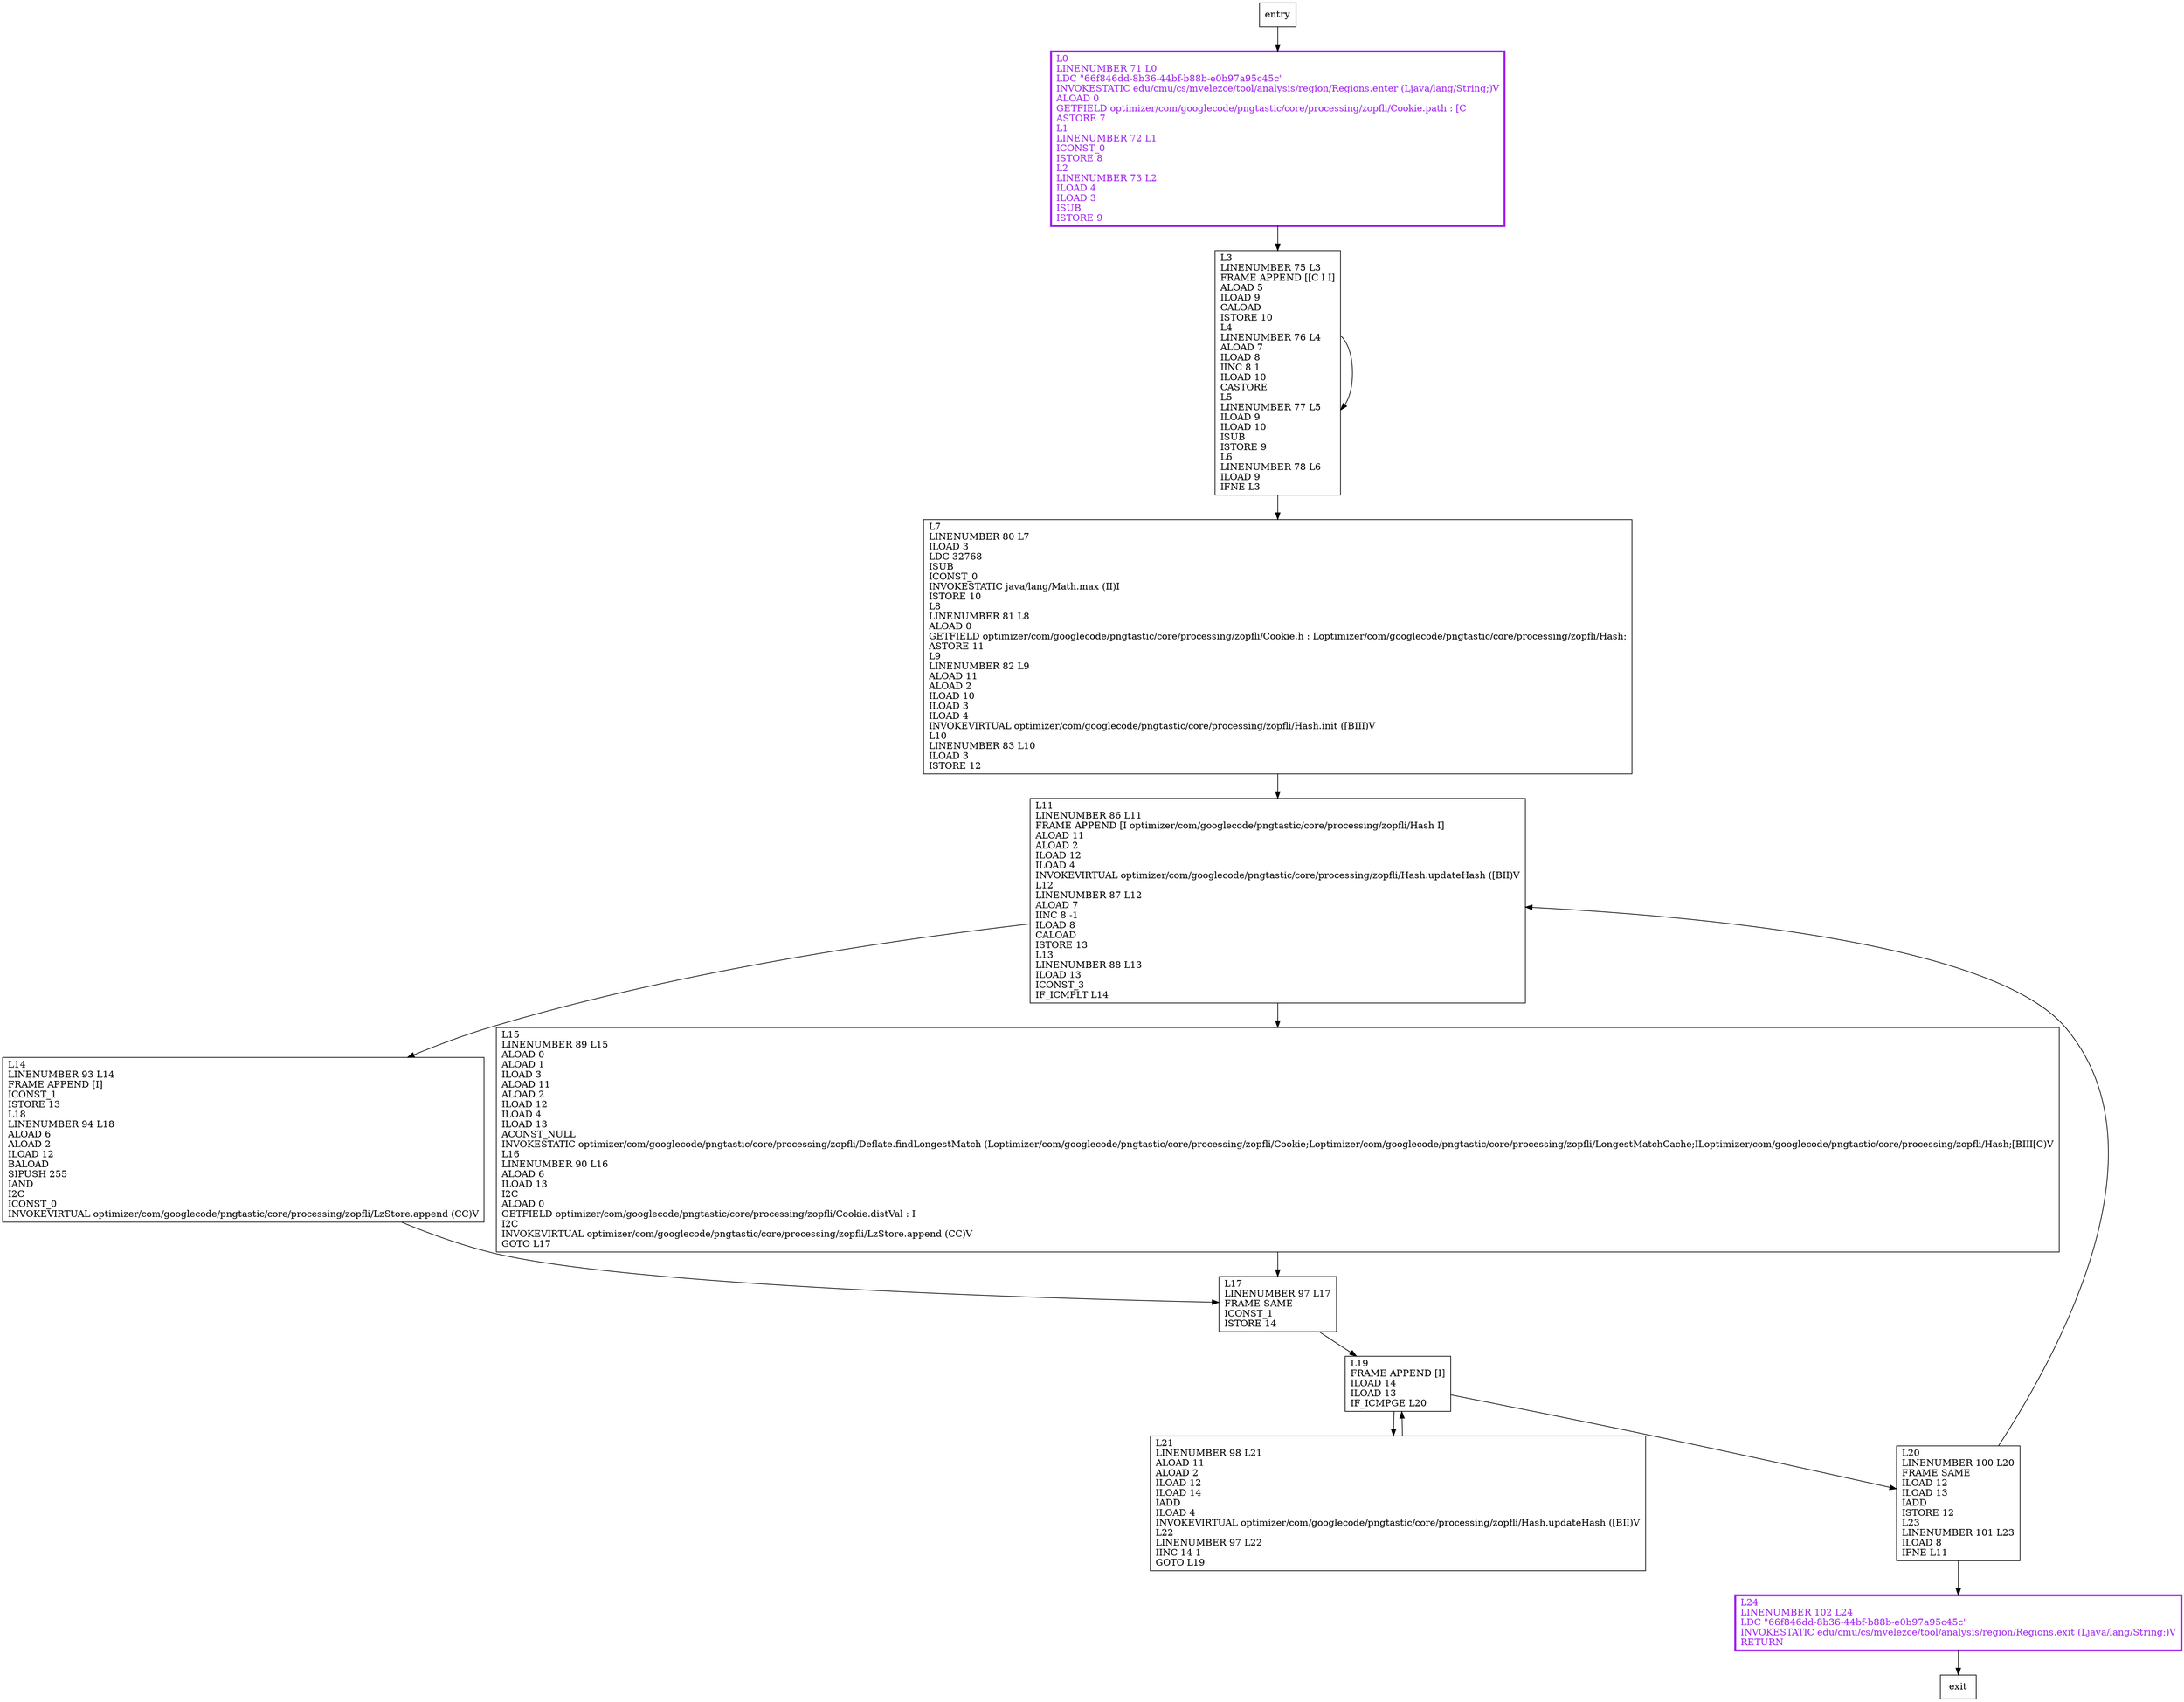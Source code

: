 digraph optimalRun {
node [shape=record];
1711154833 [label="L0\lLINENUMBER 71 L0\lLDC \"66f846dd-8b36-44bf-b88b-e0b97a95c45c\"\lINVOKESTATIC edu/cmu/cs/mvelezce/tool/analysis/region/Regions.enter (Ljava/lang/String;)V\lALOAD 0\lGETFIELD optimizer/com/googlecode/pngtastic/core/processing/zopfli/Cookie.path : [C\lASTORE 7\lL1\lLINENUMBER 72 L1\lICONST_0\lISTORE 8\lL2\lLINENUMBER 73 L2\lILOAD 4\lILOAD 3\lISUB\lISTORE 9\l"];
182254297 [label="L11\lLINENUMBER 86 L11\lFRAME APPEND [I optimizer/com/googlecode/pngtastic/core/processing/zopfli/Hash I]\lALOAD 11\lALOAD 2\lILOAD 12\lILOAD 4\lINVOKEVIRTUAL optimizer/com/googlecode/pngtastic/core/processing/zopfli/Hash.updateHash ([BII)V\lL12\lLINENUMBER 87 L12\lALOAD 7\lIINC 8 -1\lILOAD 8\lCALOAD\lISTORE 13\lL13\lLINENUMBER 88 L13\lILOAD 13\lICONST_3\lIF_ICMPLT L14\l"];
2135359921 [label="L19\lFRAME APPEND [I]\lILOAD 14\lILOAD 13\lIF_ICMPGE L20\l"];
2084041029 [label="L14\lLINENUMBER 93 L14\lFRAME APPEND [I]\lICONST_1\lISTORE 13\lL18\lLINENUMBER 94 L18\lALOAD 6\lALOAD 2\lILOAD 12\lBALOAD\lSIPUSH 255\lIAND\lI2C\lICONST_0\lINVOKEVIRTUAL optimizer/com/googlecode/pngtastic/core/processing/zopfli/LzStore.append (CC)V\l"];
263495647 [label="L24\lLINENUMBER 102 L24\lLDC \"66f846dd-8b36-44bf-b88b-e0b97a95c45c\"\lINVOKESTATIC edu/cmu/cs/mvelezce/tool/analysis/region/Regions.exit (Ljava/lang/String;)V\lRETURN\l"];
1470959992 [label="L7\lLINENUMBER 80 L7\lILOAD 3\lLDC 32768\lISUB\lICONST_0\lINVOKESTATIC java/lang/Math.max (II)I\lISTORE 10\lL8\lLINENUMBER 81 L8\lALOAD 0\lGETFIELD optimizer/com/googlecode/pngtastic/core/processing/zopfli/Cookie.h : Loptimizer/com/googlecode/pngtastic/core/processing/zopfli/Hash;\lASTORE 11\lL9\lLINENUMBER 82 L9\lALOAD 11\lALOAD 2\lILOAD 10\lILOAD 3\lILOAD 4\lINVOKEVIRTUAL optimizer/com/googlecode/pngtastic/core/processing/zopfli/Hash.init ([BIII)V\lL10\lLINENUMBER 83 L10\lILOAD 3\lISTORE 12\l"];
404994500 [label="L20\lLINENUMBER 100 L20\lFRAME SAME\lILOAD 12\lILOAD 13\lIADD\lISTORE 12\lL23\lLINENUMBER 101 L23\lILOAD 8\lIFNE L11\l"];
1532874332 [label="L21\lLINENUMBER 98 L21\lALOAD 11\lALOAD 2\lILOAD 12\lILOAD 14\lIADD\lILOAD 4\lINVOKEVIRTUAL optimizer/com/googlecode/pngtastic/core/processing/zopfli/Hash.updateHash ([BII)V\lL22\lLINENUMBER 97 L22\lIINC 14 1\lGOTO L19\l"];
658135690 [label="L17\lLINENUMBER 97 L17\lFRAME SAME\lICONST_1\lISTORE 14\l"];
1751751420 [label="L15\lLINENUMBER 89 L15\lALOAD 0\lALOAD 1\lILOAD 3\lALOAD 11\lALOAD 2\lILOAD 12\lILOAD 4\lILOAD 13\lACONST_NULL\lINVOKESTATIC optimizer/com/googlecode/pngtastic/core/processing/zopfli/Deflate.findLongestMatch (Loptimizer/com/googlecode/pngtastic/core/processing/zopfli/Cookie;Loptimizer/com/googlecode/pngtastic/core/processing/zopfli/LongestMatchCache;ILoptimizer/com/googlecode/pngtastic/core/processing/zopfli/Hash;[BIII[C)V\lL16\lLINENUMBER 90 L16\lALOAD 6\lILOAD 13\lI2C\lALOAD 0\lGETFIELD optimizer/com/googlecode/pngtastic/core/processing/zopfli/Cookie.distVal : I\lI2C\lINVOKEVIRTUAL optimizer/com/googlecode/pngtastic/core/processing/zopfli/LzStore.append (CC)V\lGOTO L17\l"];
1200689594 [label="L3\lLINENUMBER 75 L3\lFRAME APPEND [[C I I]\lALOAD 5\lILOAD 9\lCALOAD\lISTORE 10\lL4\lLINENUMBER 76 L4\lALOAD 7\lILOAD 8\lIINC 8 1\lILOAD 10\lCASTORE\lL5\lLINENUMBER 77 L5\lILOAD 9\lILOAD 10\lISUB\lISTORE 9\lL6\lLINENUMBER 78 L6\lILOAD 9\lIFNE L3\l"];
entry;
exit;
1711154833 -> 1200689594;
182254297 -> 2084041029;
182254297 -> 1751751420;
2135359921 -> 404994500;
2135359921 -> 1532874332;
2084041029 -> 658135690;
263495647 -> exit;
1751751420 -> 658135690;
entry -> 1711154833;
1470959992 -> 182254297;
404994500 -> 182254297;
404994500 -> 263495647;
1532874332 -> 2135359921;
658135690 -> 2135359921;
1200689594 -> 1470959992;
1200689594 -> 1200689594;
1711154833[fontcolor="purple", penwidth=3, color="purple"];
263495647[fontcolor="purple", penwidth=3, color="purple"];
}
